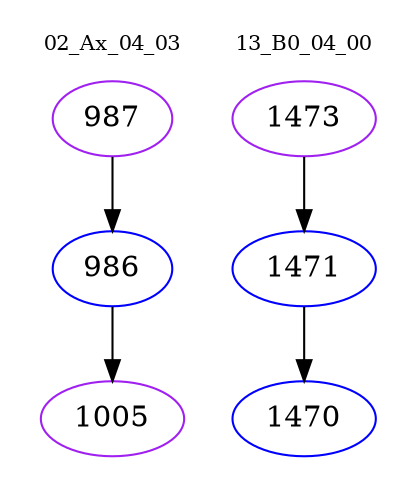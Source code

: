 digraph{
subgraph cluster_0 {
color = white
label = "02_Ax_04_03";
fontsize=10;
T0_987 [label="987", color="purple"]
T0_987 -> T0_986 [color="black"]
T0_986 [label="986", color="blue"]
T0_986 -> T0_1005 [color="black"]
T0_1005 [label="1005", color="purple"]
}
subgraph cluster_1 {
color = white
label = "13_B0_04_00";
fontsize=10;
T1_1473 [label="1473", color="purple"]
T1_1473 -> T1_1471 [color="black"]
T1_1471 [label="1471", color="blue"]
T1_1471 -> T1_1470 [color="black"]
T1_1470 [label="1470", color="blue"]
}
}
